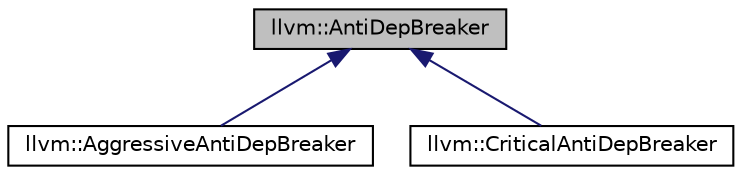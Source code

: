 digraph "llvm::AntiDepBreaker"
{
 // LATEX_PDF_SIZE
  bgcolor="transparent";
  edge [fontname="Helvetica",fontsize="10",labelfontname="Helvetica",labelfontsize="10"];
  node [fontname="Helvetica",fontsize="10",shape=record];
  Node1 [label="llvm::AntiDepBreaker",height=0.2,width=0.4,color="black", fillcolor="grey75", style="filled", fontcolor="black",tooltip="This class works in conjunction with the post-RA scheduler to rename registers to break register anti..."];
  Node1 -> Node2 [dir="back",color="midnightblue",fontsize="10",style="solid",fontname="Helvetica"];
  Node2 [label="llvm::AggressiveAntiDepBreaker",height=0.2,width=0.4,color="black",URL="$classllvm_1_1AggressiveAntiDepBreaker.html",tooltip=" "];
  Node1 -> Node3 [dir="back",color="midnightblue",fontsize="10",style="solid",fontname="Helvetica"];
  Node3 [label="llvm::CriticalAntiDepBreaker",height=0.2,width=0.4,color="black",URL="$classllvm_1_1CriticalAntiDepBreaker.html",tooltip=" "];
}
